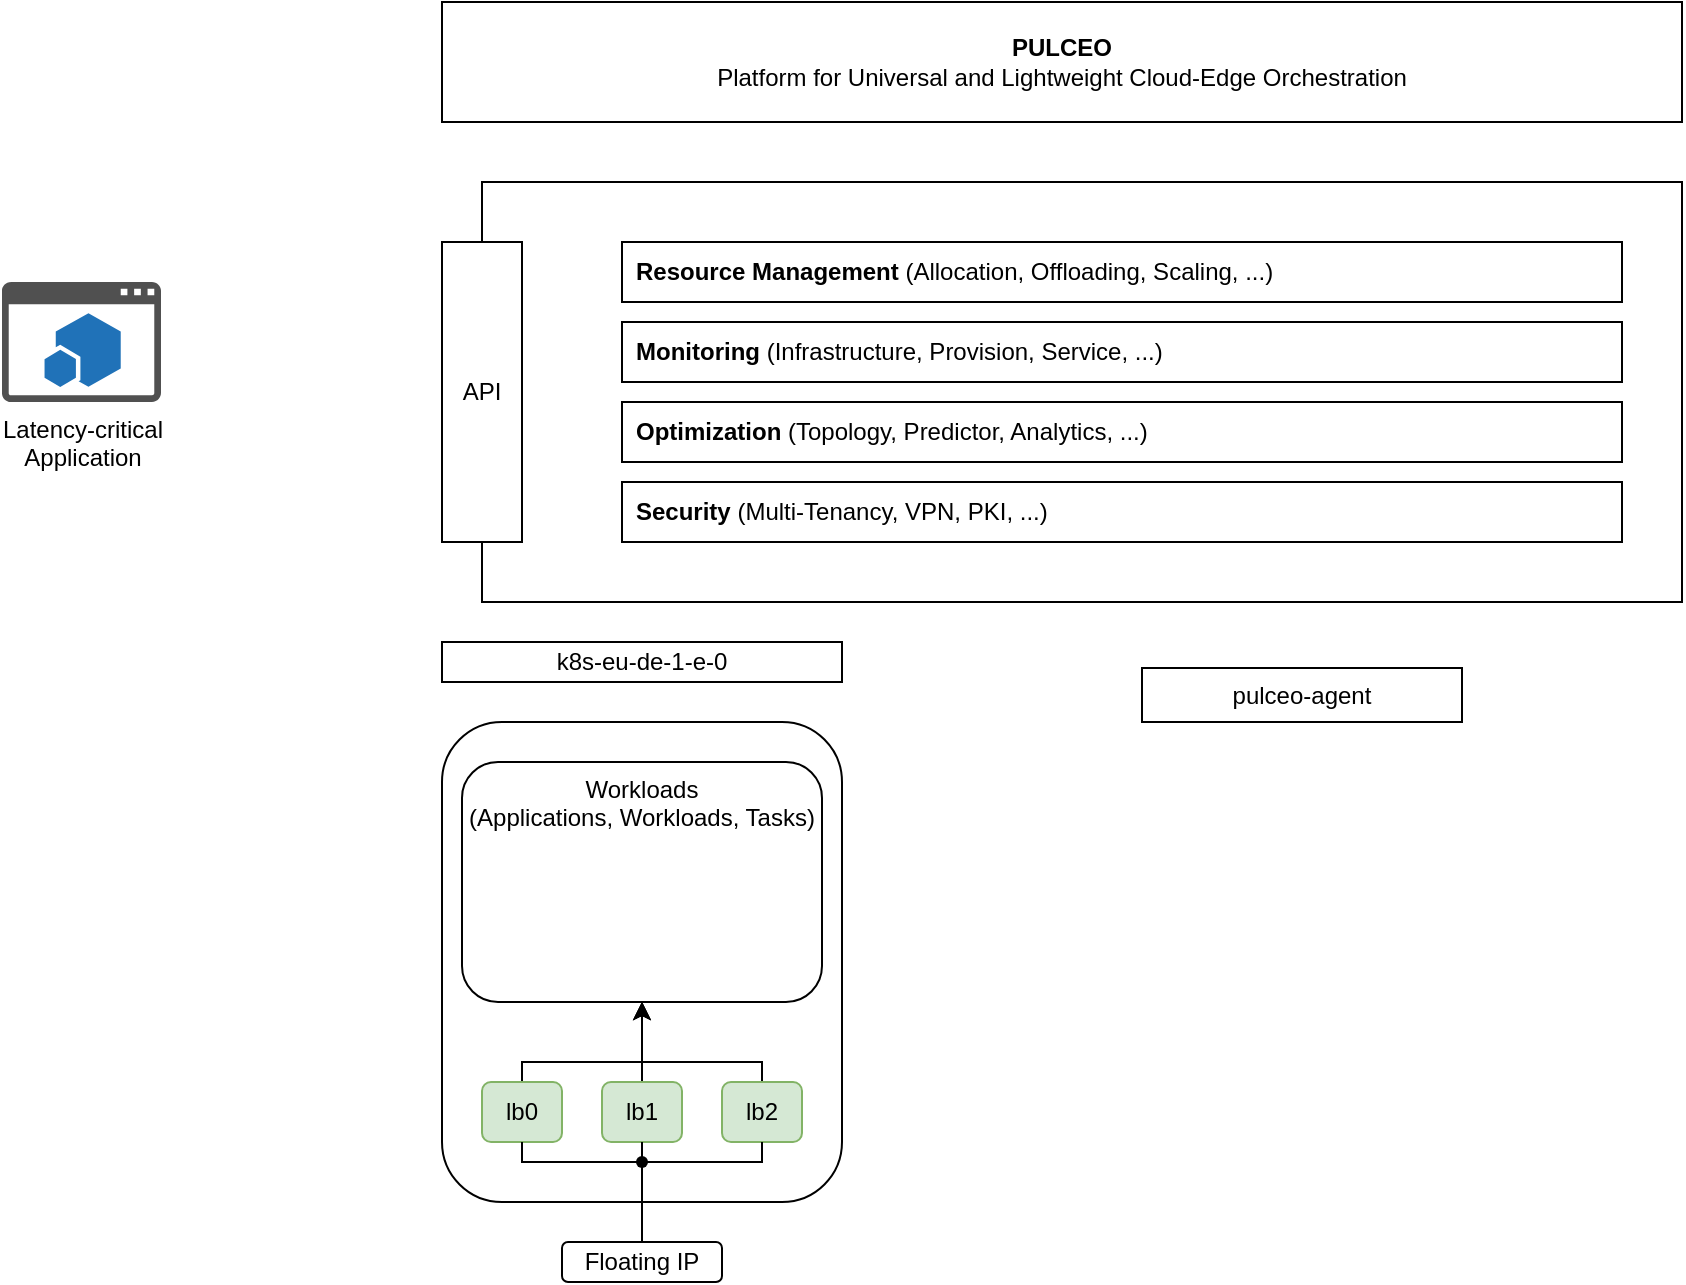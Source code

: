 <mxfile version="20.3.0" type="device"><diagram id="BbSLUDR8DMtmdQ_45QDc" name="Page-1"><mxGraphModel dx="813" dy="555" grid="1" gridSize="10" guides="1" tooltips="1" connect="1" arrows="1" fold="1" page="1" pageScale="1" pageWidth="1169" pageHeight="827" math="0" shadow="0"><root><mxCell id="0"/><mxCell id="1" parent="0"/><mxCell id="EYpCplVMPEVF2sng8XjO-16" value="Workloads&lt;br&gt;(Applications, Workloads, Tasks)" style="rounded=1;whiteSpace=wrap;html=1;fillColor=none;verticalAlign=top;" vertex="1" parent="1"><mxGeometry x="290" y="420" width="180" height="120" as="geometry"/></mxCell><mxCell id="h5Mf1StDRjRbQ-4L6_PG-95" value="" style="rounded=1;whiteSpace=wrap;html=1;fillColor=none;" parent="1" vertex="1"><mxGeometry x="280" y="400" width="200" height="240" as="geometry"/></mxCell><mxCell id="2" value="" style="whiteSpace=wrap;html=1;" parent="1" vertex="1"><mxGeometry x="300" y="130" width="600" height="210" as="geometry"/></mxCell><mxCell id="3" value="&lt;b&gt;PULCEO&lt;/b&gt;&lt;br&gt;Platform for Universal and Lightweight Cloud-Edge Orchestration" style="whiteSpace=wrap;html=1;" parent="1" vertex="1"><mxGeometry x="280" y="40" width="620" height="60" as="geometry"/></mxCell><mxCell id="6" value="&lt;b&gt;Monitoring &lt;/b&gt;(Infrastructure, Provision, Service, ...)" style="whiteSpace=wrap;html=1;align=left;spacingLeft=5;" parent="1" vertex="1"><mxGeometry x="370" y="200" width="500" height="30" as="geometry"/></mxCell><mxCell id="9" value="&lt;b&gt;Resource Management&lt;/b&gt;&amp;nbsp;(Allocation, Offloading, Scaling, ...)" style="whiteSpace=wrap;html=1;align=left;spacingLeft=5;" parent="1" vertex="1"><mxGeometry x="370" y="160" width="500" height="30" as="geometry"/></mxCell><mxCell id="12" value="Latency-critical&lt;br&gt;Application" style="pointerEvents=1;shadow=0;dashed=0;html=1;strokeColor=none;fillColor=#505050;labelPosition=center;verticalLabelPosition=bottom;verticalAlign=top;outlineConnect=0;align=center;shape=mxgraph.office.concepts.app_for_sharepoint;" parent="1" vertex="1"><mxGeometry x="60" y="180" width="79.5" height="60" as="geometry"/></mxCell><mxCell id="14" value="API" style="whiteSpace=wrap;html=1;" parent="1" vertex="1"><mxGeometry x="280" y="160" width="40" height="150" as="geometry"/></mxCell><mxCell id="Asot8c2L-UQKLWs-ctS9-16" value="&lt;b&gt;Optimization &lt;/b&gt;(Topology, Predictor, Analytics, ...)" style="whiteSpace=wrap;html=1;align=left;spacingLeft=5;" parent="1" vertex="1"><mxGeometry x="370" y="240" width="500" height="30" as="geometry"/></mxCell><mxCell id="Asot8c2L-UQKLWs-ctS9-17" value="&lt;b&gt;Security &lt;/b&gt;(Multi-Tenancy, VPN, PKI, ...)" style="whiteSpace=wrap;html=1;align=left;spacingLeft=5;" parent="1" vertex="1"><mxGeometry x="370" y="280" width="500" height="30" as="geometry"/></mxCell><mxCell id="Pui-X_DfJSnwEE8Rwxo6-16" style="edgeStyle=orthogonalEdgeStyle;rounded=0;orthogonalLoop=1;jettySize=auto;html=1;entryX=0.42;entryY=0.565;entryDx=0;entryDy=0;entryPerimeter=0;" parent="1" source="h5Mf1StDRjRbQ-4L6_PG-26" edge="1"><mxGeometry relative="1" as="geometry"><mxPoint x="380" y="540.0" as="targetPoint"/><Array as="points"><mxPoint x="320" y="570"/><mxPoint x="380" y="570"/></Array></mxGeometry></mxCell><mxCell id="h5Mf1StDRjRbQ-4L6_PG-26" value="lb0" style="rounded=1;whiteSpace=wrap;html=1;fillColor=#d5e8d4;strokeColor=#82b366;" parent="1" vertex="1"><mxGeometry x="300" y="580" width="40" height="30" as="geometry"/></mxCell><mxCell id="Pui-X_DfJSnwEE8Rwxo6-17" style="edgeStyle=orthogonalEdgeStyle;rounded=0;orthogonalLoop=1;jettySize=auto;html=1;entryX=0.48;entryY=0.399;entryDx=0;entryDy=0;entryPerimeter=0;" parent="1" source="h5Mf1StDRjRbQ-4L6_PG-27" edge="1"><mxGeometry relative="1" as="geometry"><mxPoint x="380" y="540.0" as="targetPoint"/></mxGeometry></mxCell><mxCell id="h5Mf1StDRjRbQ-4L6_PG-27" value="lb1" style="rounded=1;whiteSpace=wrap;html=1;fillColor=#d5e8d4;strokeColor=#82b366;" parent="1" vertex="1"><mxGeometry x="360" y="580" width="40" height="30" as="geometry"/></mxCell><mxCell id="Pui-X_DfJSnwEE8Rwxo6-18" style="edgeStyle=orthogonalEdgeStyle;rounded=0;orthogonalLoop=1;jettySize=auto;html=1;entryX=0.25;entryY=0.5;entryDx=0;entryDy=0;entryPerimeter=0;" parent="1" source="h5Mf1StDRjRbQ-4L6_PG-28" edge="1"><mxGeometry relative="1" as="geometry"><mxPoint x="380" y="540.0" as="targetPoint"/><Array as="points"><mxPoint x="440" y="570"/><mxPoint x="380" y="570"/></Array></mxGeometry></mxCell><mxCell id="h5Mf1StDRjRbQ-4L6_PG-28" value="lb2" style="rounded=1;whiteSpace=wrap;html=1;fillColor=#d5e8d4;strokeColor=#82b366;" parent="1" vertex="1"><mxGeometry x="420" y="580" width="40" height="30" as="geometry"/></mxCell><mxCell id="h5Mf1StDRjRbQ-4L6_PG-55" value="" style="shape=waypoint;sketch=0;fillStyle=solid;size=6;pointerEvents=1;points=[];fillColor=none;resizable=0;rotatable=0;perimeter=centerPerimeter;snapToPoint=1;" parent="1" vertex="1"><mxGeometry x="360" y="600" width="40" height="40" as="geometry"/></mxCell><mxCell id="h5Mf1StDRjRbQ-4L6_PG-57" value="" style="endArrow=none;html=1;rounded=0;entryX=0.5;entryY=1;entryDx=0;entryDy=0;" parent="1" source="h5Mf1StDRjRbQ-4L6_PG-55" target="h5Mf1StDRjRbQ-4L6_PG-28" edge="1"><mxGeometry width="50" height="50" relative="1" as="geometry"><mxPoint x="410" y="670" as="sourcePoint"/><mxPoint x="460" y="620" as="targetPoint"/><Array as="points"><mxPoint x="440" y="620"/></Array></mxGeometry></mxCell><mxCell id="h5Mf1StDRjRbQ-4L6_PG-59" value="" style="endArrow=none;html=1;rounded=0;entryX=0.5;entryY=1;entryDx=0;entryDy=0;exitX=0.504;exitY=0.596;exitDx=0;exitDy=0;exitPerimeter=0;" parent="1" source="h5Mf1StDRjRbQ-4L6_PG-55" target="h5Mf1StDRjRbQ-4L6_PG-27" edge="1"><mxGeometry width="50" height="50" relative="1" as="geometry"><mxPoint x="310" y="680" as="sourcePoint"/><mxPoint x="360" y="630" as="targetPoint"/></mxGeometry></mxCell><mxCell id="h5Mf1StDRjRbQ-4L6_PG-60" value="" style="endArrow=none;html=1;rounded=0;exitX=0.404;exitY=0.568;exitDx=0;exitDy=0;exitPerimeter=0;entryX=0.5;entryY=1;entryDx=0;entryDy=0;" parent="1" source="h5Mf1StDRjRbQ-4L6_PG-55" target="h5Mf1StDRjRbQ-4L6_PG-26" edge="1"><mxGeometry width="50" height="50" relative="1" as="geometry"><mxPoint x="340" y="600" as="sourcePoint"/><mxPoint x="320" y="590" as="targetPoint"/><Array as="points"><mxPoint x="320" y="620"/></Array></mxGeometry></mxCell><mxCell id="h5Mf1StDRjRbQ-4L6_PG-62" value="Floating IP" style="rounded=1;whiteSpace=wrap;html=1;fillColor=default;" parent="1" vertex="1"><mxGeometry x="340" y="660" width="80" height="20" as="geometry"/></mxCell><mxCell id="h5Mf1StDRjRbQ-4L6_PG-66" value="" style="endArrow=none;html=1;rounded=0;" parent="1" source="h5Mf1StDRjRbQ-4L6_PG-62" target="h5Mf1StDRjRbQ-4L6_PG-55" edge="1"><mxGeometry width="50" height="50" relative="1" as="geometry"><mxPoint x="290" y="710" as="sourcePoint"/><mxPoint x="340" y="660" as="targetPoint"/></mxGeometry></mxCell><mxCell id="h5Mf1StDRjRbQ-4L6_PG-73" value="k8s-eu-de-1-e-0" style="rounded=0;whiteSpace=wrap;html=1;fillColor=default;" parent="1" vertex="1"><mxGeometry x="280" y="360" width="200" height="20" as="geometry"/></mxCell><mxCell id="Pui-X_DfJSnwEE8Rwxo6-19" value="pulceo-agent" style="rounded=0;whiteSpace=wrap;html=1;" parent="1" vertex="1"><mxGeometry x="630" y="373" width="160" height="27" as="geometry"/></mxCell></root></mxGraphModel></diagram></mxfile>